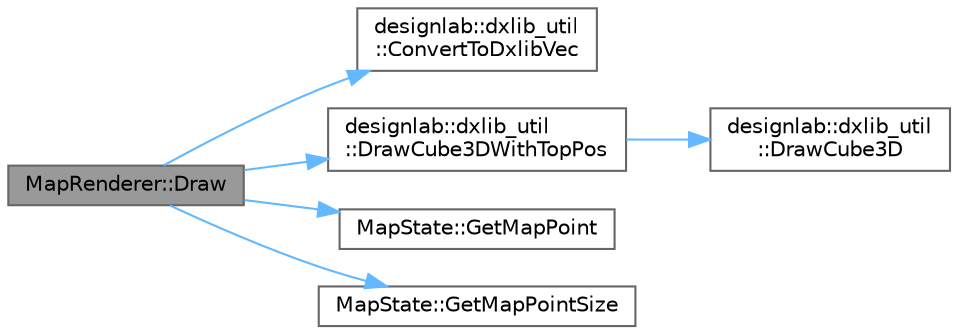 digraph "MapRenderer::Draw"
{
 // LATEX_PDF_SIZE
  bgcolor="transparent";
  edge [fontname=Helvetica,fontsize=10,labelfontname=Helvetica,labelfontsize=10];
  node [fontname=Helvetica,fontsize=10,shape=box,height=0.2,width=0.4];
  rankdir="LR";
  Node1 [id="Node000001",label="MapRenderer::Draw",height=0.2,width=0.4,color="gray40", fillcolor="grey60", style="filled", fontcolor="black",tooltip="マップの描画を行う．"];
  Node1 -> Node2 [id="edge1_Node000001_Node000002",color="steelblue1",style="solid",tooltip=" "];
  Node2 [id="Node000002",label="designlab::dxlib_util\l::ConvertToDxlibVec",height=0.2,width=0.4,color="grey40", fillcolor="white", style="filled",URL="$namespacedesignlab_1_1dxlib__util.html#a6873d18685f86e3d6c7675898830c6f0",tooltip="Dxlibの座標を示すVECTORと，このプログラムで使用しているVectorを変換する．   ロボット座標系は右手座標系，Dxlibは左手座標系(工学は右手・ゲームライブラリは左手が多い気がする)なの..."];
  Node1 -> Node3 [id="edge2_Node000001_Node000003",color="steelblue1",style="solid",tooltip=" "];
  Node3 [id="Node000003",label="designlab::dxlib_util\l::DrawCube3DWithTopPos",height=0.2,width=0.4,color="grey40", fillcolor="white", style="filled",URL="$namespacedesignlab_1_1dxlib__util.html#a170cac2fc964414af49c550aee6583c8",tooltip="3D空間に立方体を描画する．立方体の上面の中心の座標から描画する．"];
  Node3 -> Node4 [id="edge3_Node000003_Node000004",color="steelblue1",style="solid",tooltip=" "];
  Node4 [id="Node000004",label="designlab::dxlib_util\l::DrawCube3D",height=0.2,width=0.4,color="grey40", fillcolor="white", style="filled",URL="$namespacedesignlab_1_1dxlib__util.html#aec08fe28b57053d60e3085bd20ce8b25",tooltip="3D空間に立方体を描画する．"];
  Node1 -> Node5 [id="edge4_Node000001_Node000005",color="steelblue1",style="solid",tooltip=" "];
  Node5 [id="Node000005",label="MapState::GetMapPoint",height=0.2,width=0.4,color="grey40", fillcolor="white", style="filled",URL="$class_map_state.html#a48e77403dbad5738f2cd449ebc51275c",tooltip="脚設置可能点の座標を返す．"];
  Node1 -> Node6 [id="edge5_Node000001_Node000006",color="steelblue1",style="solid",tooltip=" "];
  Node6 [id="Node000006",label="MapState::GetMapPointSize",height=0.2,width=0.4,color="grey40", fillcolor="white", style="filled",URL="$class_map_state.html#af1cbbeb3eb577b1c3530a43c57028dec",tooltip="脚設置可能点の総数を返す．"];
}
